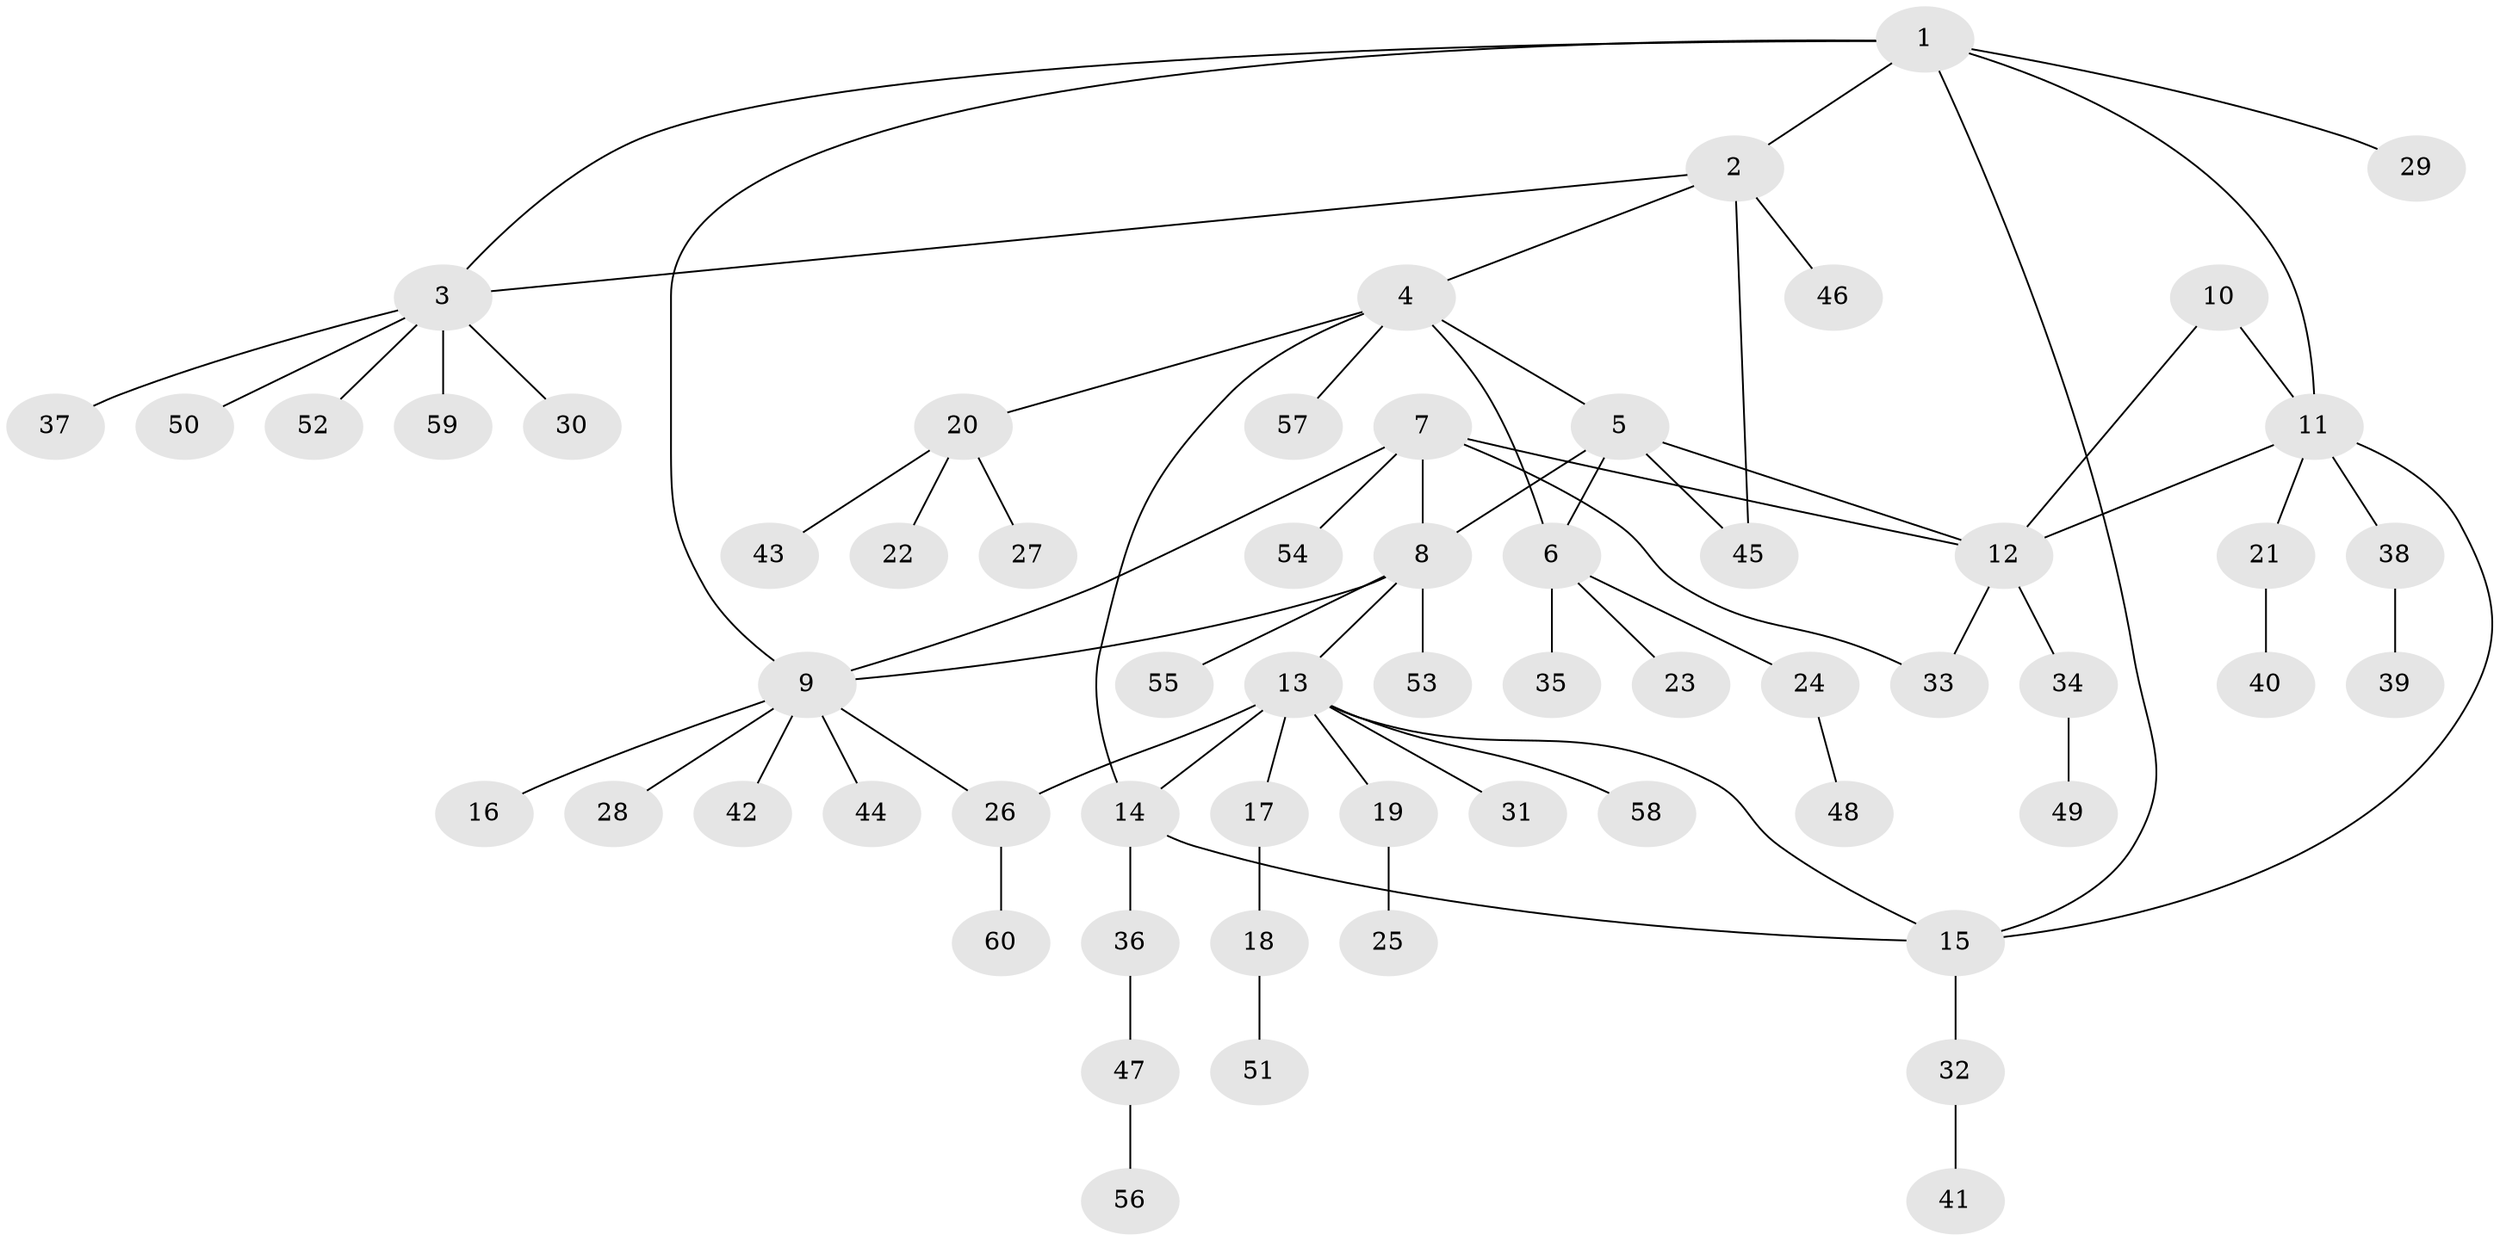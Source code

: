 // coarse degree distribution, {5: 0.05555555555555555, 10: 0.027777777777777776, 7: 0.08333333333333333, 4: 0.027777777777777776, 1: 0.7222222222222222, 3: 0.027777777777777776, 2: 0.027777777777777776, 6: 0.027777777777777776}
// Generated by graph-tools (version 1.1) at 2025/59/03/04/25 21:59:13]
// undirected, 60 vertices, 73 edges
graph export_dot {
graph [start="1"]
  node [color=gray90,style=filled];
  1;
  2;
  3;
  4;
  5;
  6;
  7;
  8;
  9;
  10;
  11;
  12;
  13;
  14;
  15;
  16;
  17;
  18;
  19;
  20;
  21;
  22;
  23;
  24;
  25;
  26;
  27;
  28;
  29;
  30;
  31;
  32;
  33;
  34;
  35;
  36;
  37;
  38;
  39;
  40;
  41;
  42;
  43;
  44;
  45;
  46;
  47;
  48;
  49;
  50;
  51;
  52;
  53;
  54;
  55;
  56;
  57;
  58;
  59;
  60;
  1 -- 2;
  1 -- 3;
  1 -- 9;
  1 -- 11;
  1 -- 15;
  1 -- 29;
  2 -- 3;
  2 -- 4;
  2 -- 45;
  2 -- 46;
  3 -- 30;
  3 -- 37;
  3 -- 50;
  3 -- 52;
  3 -- 59;
  4 -- 5;
  4 -- 6;
  4 -- 14;
  4 -- 20;
  4 -- 57;
  5 -- 6;
  5 -- 8;
  5 -- 12;
  5 -- 45;
  6 -- 23;
  6 -- 24;
  6 -- 35;
  7 -- 8;
  7 -- 9;
  7 -- 12;
  7 -- 33;
  7 -- 54;
  8 -- 9;
  8 -- 13;
  8 -- 53;
  8 -- 55;
  9 -- 16;
  9 -- 26;
  9 -- 28;
  9 -- 42;
  9 -- 44;
  10 -- 11;
  10 -- 12;
  11 -- 12;
  11 -- 15;
  11 -- 21;
  11 -- 38;
  12 -- 33;
  12 -- 34;
  13 -- 14;
  13 -- 15;
  13 -- 17;
  13 -- 19;
  13 -- 26;
  13 -- 31;
  13 -- 58;
  14 -- 15;
  14 -- 36;
  15 -- 32;
  17 -- 18;
  18 -- 51;
  19 -- 25;
  20 -- 22;
  20 -- 27;
  20 -- 43;
  21 -- 40;
  24 -- 48;
  26 -- 60;
  32 -- 41;
  34 -- 49;
  36 -- 47;
  38 -- 39;
  47 -- 56;
}
